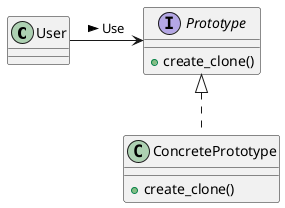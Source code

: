 @startuml
class User {
}
interface Prototype{

  + create_clone()
}
class ConcretePrototype{

  + create_clone()
}

User -right-> Prototype: Use >
ConcretePrototype .up.|> Prototype

@enduml
